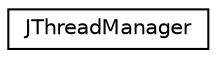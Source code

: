 digraph "Graphical Class Hierarchy"
{
  edge [fontname="Helvetica",fontsize="10",labelfontname="Helvetica",labelfontsize="10"];
  node [fontname="Helvetica",fontsize="10",shape=record];
  rankdir="LR";
  Node1 [label="JThreadManager",height=0.2,width=0.4,color="black", fillcolor="white", style="filled",URL="$class_j_thread_manager.html"];
}
